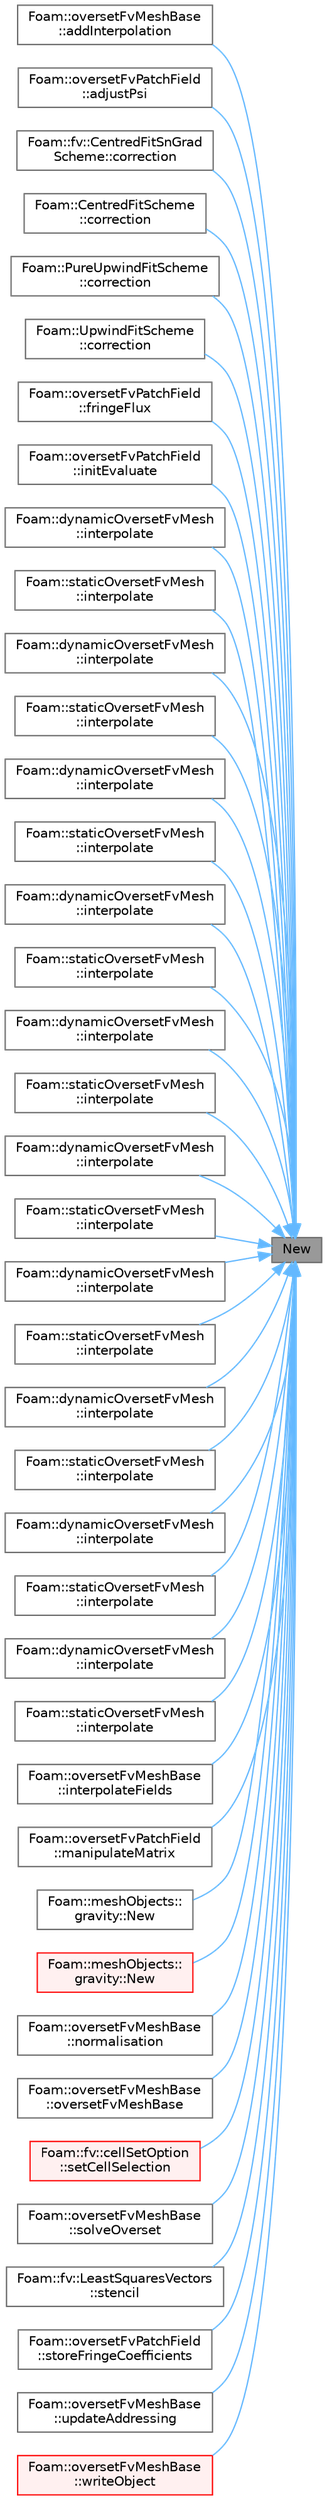 digraph "New"
{
 // LATEX_PDF_SIZE
  bgcolor="transparent";
  edge [fontname=Helvetica,fontsize=10,labelfontname=Helvetica,labelfontsize=10];
  node [fontname=Helvetica,fontsize=10,shape=box,height=0.2,width=0.4];
  rankdir="RL";
  Node1 [id="Node000001",label="New",height=0.2,width=0.4,color="gray40", fillcolor="grey60", style="filled", fontcolor="black",tooltip=" "];
  Node1 -> Node2 [id="edge1_Node000001_Node000002",dir="back",color="steelblue1",style="solid",tooltip=" "];
  Node2 [id="Node000002",label="Foam::oversetFvMeshBase\l::addInterpolation",height=0.2,width=0.4,color="grey40", fillcolor="white", style="filled",URL="$classFoam_1_1oversetFvMeshBase.html#ab0fa3b51d29a241609ff6be566819949",tooltip=" "];
  Node1 -> Node3 [id="edge2_Node000001_Node000003",dir="back",color="steelblue1",style="solid",tooltip=" "];
  Node3 [id="Node000003",label="Foam::oversetFvPatchField\l::adjustPsi",height=0.2,width=0.4,color="grey40", fillcolor="white", style="filled",URL="$classFoam_1_1oversetFvPatchField.html#a86d7719ec2a9a945f89ce0345cd4c031",tooltip=" "];
  Node1 -> Node4 [id="edge3_Node000001_Node000004",dir="back",color="steelblue1",style="solid",tooltip=" "];
  Node4 [id="Node000004",label="Foam::fv::CentredFitSnGrad\lScheme::correction",height=0.2,width=0.4,color="grey40", fillcolor="white", style="filled",URL="$classFoam_1_1fv_1_1CentredFitSnGradScheme.html#a9c79cff1f5952f2e865730d39bf9b2fe",tooltip=" "];
  Node1 -> Node5 [id="edge4_Node000001_Node000005",dir="back",color="steelblue1",style="solid",tooltip=" "];
  Node5 [id="Node000005",label="Foam::CentredFitScheme\l::correction",height=0.2,width=0.4,color="grey40", fillcolor="white", style="filled",URL="$classFoam_1_1CentredFitScheme.html#a9c79cff1f5952f2e865730d39bf9b2fe",tooltip=" "];
  Node1 -> Node6 [id="edge5_Node000001_Node000006",dir="back",color="steelblue1",style="solid",tooltip=" "];
  Node6 [id="Node000006",label="Foam::PureUpwindFitScheme\l::correction",height=0.2,width=0.4,color="grey40", fillcolor="white", style="filled",URL="$classFoam_1_1PureUpwindFitScheme.html#a9c79cff1f5952f2e865730d39bf9b2fe",tooltip=" "];
  Node1 -> Node7 [id="edge6_Node000001_Node000007",dir="back",color="steelblue1",style="solid",tooltip=" "];
  Node7 [id="Node000007",label="Foam::UpwindFitScheme\l::correction",height=0.2,width=0.4,color="grey40", fillcolor="white", style="filled",URL="$classFoam_1_1UpwindFitScheme.html#a9c79cff1f5952f2e865730d39bf9b2fe",tooltip=" "];
  Node1 -> Node8 [id="edge7_Node000001_Node000008",dir="back",color="steelblue1",style="solid",tooltip=" "];
  Node8 [id="Node000008",label="Foam::oversetFvPatchField\l::fringeFlux",height=0.2,width=0.4,color="grey40", fillcolor="white", style="filled",URL="$classFoam_1_1oversetFvPatchField.html#a8c838735a0056b911c0abb4d25349ec3",tooltip=" "];
  Node1 -> Node9 [id="edge8_Node000001_Node000009",dir="back",color="steelblue1",style="solid",tooltip=" "];
  Node9 [id="Node000009",label="Foam::oversetFvPatchField\l::initEvaluate",height=0.2,width=0.4,color="grey40", fillcolor="white", style="filled",URL="$classFoam_1_1oversetFvPatchField.html#a65e53e9af7fa5ef0659db31b6d0763b0",tooltip=" "];
  Node1 -> Node10 [id="edge9_Node000001_Node000010",dir="back",color="steelblue1",style="solid",tooltip=" "];
  Node10 [id="Node000010",label="Foam::dynamicOversetFvMesh\l::interpolate",height=0.2,width=0.4,color="grey40", fillcolor="white", style="filled",URL="$classFoam_1_1dynamicOversetFvMesh.html#a640d7d2253a3b7c9247f1e3c8efdc2fe",tooltip=" "];
  Node1 -> Node11 [id="edge10_Node000001_Node000011",dir="back",color="steelblue1",style="solid",tooltip=" "];
  Node11 [id="Node000011",label="Foam::staticOversetFvMesh\l::interpolate",height=0.2,width=0.4,color="grey40", fillcolor="white", style="filled",URL="$classFoam_1_1staticOversetFvMesh.html#a640d7d2253a3b7c9247f1e3c8efdc2fe",tooltip=" "];
  Node1 -> Node12 [id="edge11_Node000001_Node000012",dir="back",color="steelblue1",style="solid",tooltip=" "];
  Node12 [id="Node000012",label="Foam::dynamicOversetFvMesh\l::interpolate",height=0.2,width=0.4,color="grey40", fillcolor="white", style="filled",URL="$classFoam_1_1dynamicOversetFvMesh.html#a4d3b801cc76a522b9cb149e29343b16a",tooltip=" "];
  Node1 -> Node13 [id="edge12_Node000001_Node000013",dir="back",color="steelblue1",style="solid",tooltip=" "];
  Node13 [id="Node000013",label="Foam::staticOversetFvMesh\l::interpolate",height=0.2,width=0.4,color="grey40", fillcolor="white", style="filled",URL="$classFoam_1_1staticOversetFvMesh.html#a4d3b801cc76a522b9cb149e29343b16a",tooltip=" "];
  Node1 -> Node14 [id="edge13_Node000001_Node000014",dir="back",color="steelblue1",style="solid",tooltip=" "];
  Node14 [id="Node000014",label="Foam::dynamicOversetFvMesh\l::interpolate",height=0.2,width=0.4,color="grey40", fillcolor="white", style="filled",URL="$classFoam_1_1dynamicOversetFvMesh.html#a698beca79419ae79e5991a73ee850976",tooltip=" "];
  Node1 -> Node15 [id="edge14_Node000001_Node000015",dir="back",color="steelblue1",style="solid",tooltip=" "];
  Node15 [id="Node000015",label="Foam::staticOversetFvMesh\l::interpolate",height=0.2,width=0.4,color="grey40", fillcolor="white", style="filled",URL="$classFoam_1_1staticOversetFvMesh.html#a698beca79419ae79e5991a73ee850976",tooltip=" "];
  Node1 -> Node16 [id="edge15_Node000001_Node000016",dir="back",color="steelblue1",style="solid",tooltip=" "];
  Node16 [id="Node000016",label="Foam::dynamicOversetFvMesh\l::interpolate",height=0.2,width=0.4,color="grey40", fillcolor="white", style="filled",URL="$classFoam_1_1dynamicOversetFvMesh.html#a3facc6c936e8d089f96830a74231e3bd",tooltip=" "];
  Node1 -> Node17 [id="edge16_Node000001_Node000017",dir="back",color="steelblue1",style="solid",tooltip=" "];
  Node17 [id="Node000017",label="Foam::staticOversetFvMesh\l::interpolate",height=0.2,width=0.4,color="grey40", fillcolor="white", style="filled",URL="$classFoam_1_1staticOversetFvMesh.html#a3facc6c936e8d089f96830a74231e3bd",tooltip=" "];
  Node1 -> Node18 [id="edge17_Node000001_Node000018",dir="back",color="steelblue1",style="solid",tooltip=" "];
  Node18 [id="Node000018",label="Foam::dynamicOversetFvMesh\l::interpolate",height=0.2,width=0.4,color="grey40", fillcolor="white", style="filled",URL="$classFoam_1_1dynamicOversetFvMesh.html#a94ce56b8a12787928a33479890a3df66",tooltip=" "];
  Node1 -> Node19 [id="edge18_Node000001_Node000019",dir="back",color="steelblue1",style="solid",tooltip=" "];
  Node19 [id="Node000019",label="Foam::staticOversetFvMesh\l::interpolate",height=0.2,width=0.4,color="grey40", fillcolor="white", style="filled",URL="$classFoam_1_1staticOversetFvMesh.html#a94ce56b8a12787928a33479890a3df66",tooltip=" "];
  Node1 -> Node20 [id="edge19_Node000001_Node000020",dir="back",color="steelblue1",style="solid",tooltip=" "];
  Node20 [id="Node000020",label="Foam::dynamicOversetFvMesh\l::interpolate",height=0.2,width=0.4,color="grey40", fillcolor="white", style="filled",URL="$classFoam_1_1dynamicOversetFvMesh.html#ab1f3b30ca95a8369adfa7ecd2d8004ed",tooltip=" "];
  Node1 -> Node21 [id="edge20_Node000001_Node000021",dir="back",color="steelblue1",style="solid",tooltip=" "];
  Node21 [id="Node000021",label="Foam::staticOversetFvMesh\l::interpolate",height=0.2,width=0.4,color="grey40", fillcolor="white", style="filled",URL="$classFoam_1_1staticOversetFvMesh.html#ab1f3b30ca95a8369adfa7ecd2d8004ed",tooltip=" "];
  Node1 -> Node22 [id="edge21_Node000001_Node000022",dir="back",color="steelblue1",style="solid",tooltip=" "];
  Node22 [id="Node000022",label="Foam::dynamicOversetFvMesh\l::interpolate",height=0.2,width=0.4,color="grey40", fillcolor="white", style="filled",URL="$classFoam_1_1dynamicOversetFvMesh.html#aba65887efdd213021044b38f738cbef0",tooltip=" "];
  Node1 -> Node23 [id="edge22_Node000001_Node000023",dir="back",color="steelblue1",style="solid",tooltip=" "];
  Node23 [id="Node000023",label="Foam::staticOversetFvMesh\l::interpolate",height=0.2,width=0.4,color="grey40", fillcolor="white", style="filled",URL="$classFoam_1_1staticOversetFvMesh.html#aba65887efdd213021044b38f738cbef0",tooltip=" "];
  Node1 -> Node24 [id="edge23_Node000001_Node000024",dir="back",color="steelblue1",style="solid",tooltip=" "];
  Node24 [id="Node000024",label="Foam::dynamicOversetFvMesh\l::interpolate",height=0.2,width=0.4,color="grey40", fillcolor="white", style="filled",URL="$classFoam_1_1dynamicOversetFvMesh.html#ab4936dfd04da1ca904cf820eef0cf6a4",tooltip=" "];
  Node1 -> Node25 [id="edge24_Node000001_Node000025",dir="back",color="steelblue1",style="solid",tooltip=" "];
  Node25 [id="Node000025",label="Foam::staticOversetFvMesh\l::interpolate",height=0.2,width=0.4,color="grey40", fillcolor="white", style="filled",URL="$classFoam_1_1staticOversetFvMesh.html#ab4936dfd04da1ca904cf820eef0cf6a4",tooltip=" "];
  Node1 -> Node26 [id="edge25_Node000001_Node000026",dir="back",color="steelblue1",style="solid",tooltip=" "];
  Node26 [id="Node000026",label="Foam::dynamicOversetFvMesh\l::interpolate",height=0.2,width=0.4,color="grey40", fillcolor="white", style="filled",URL="$classFoam_1_1dynamicOversetFvMesh.html#a17e758951c8e273d02a672277471f021",tooltip=" "];
  Node1 -> Node27 [id="edge26_Node000001_Node000027",dir="back",color="steelblue1",style="solid",tooltip=" "];
  Node27 [id="Node000027",label="Foam::staticOversetFvMesh\l::interpolate",height=0.2,width=0.4,color="grey40", fillcolor="white", style="filled",URL="$classFoam_1_1staticOversetFvMesh.html#a17e758951c8e273d02a672277471f021",tooltip=" "];
  Node1 -> Node28 [id="edge27_Node000001_Node000028",dir="back",color="steelblue1",style="solid",tooltip=" "];
  Node28 [id="Node000028",label="Foam::dynamicOversetFvMesh\l::interpolate",height=0.2,width=0.4,color="grey40", fillcolor="white", style="filled",URL="$classFoam_1_1dynamicOversetFvMesh.html#a2965043e68f8f87e74e119276029f08c",tooltip=" "];
  Node1 -> Node29 [id="edge28_Node000001_Node000029",dir="back",color="steelblue1",style="solid",tooltip=" "];
  Node29 [id="Node000029",label="Foam::staticOversetFvMesh\l::interpolate",height=0.2,width=0.4,color="grey40", fillcolor="white", style="filled",URL="$classFoam_1_1staticOversetFvMesh.html#a2965043e68f8f87e74e119276029f08c",tooltip=" "];
  Node1 -> Node30 [id="edge29_Node000001_Node000030",dir="back",color="steelblue1",style="solid",tooltip=" "];
  Node30 [id="Node000030",label="Foam::oversetFvMeshBase\l::interpolateFields",height=0.2,width=0.4,color="grey40", fillcolor="white", style="filled",URL="$classFoam_1_1oversetFvMeshBase.html#a208a52379e7835f2721a07aecb8d4b7d",tooltip=" "];
  Node1 -> Node31 [id="edge30_Node000001_Node000031",dir="back",color="steelblue1",style="solid",tooltip=" "];
  Node31 [id="Node000031",label="Foam::oversetFvPatchField\l::manipulateMatrix",height=0.2,width=0.4,color="grey40", fillcolor="white", style="filled",URL="$classFoam_1_1oversetFvPatchField.html#a918a7a9b6883ae2da430decb238332e0",tooltip=" "];
  Node1 -> Node32 [id="edge31_Node000001_Node000032",dir="back",color="steelblue1",style="solid",tooltip=" "];
  Node32 [id="Node000032",label="Foam::meshObjects::\lgravity::New",height=0.2,width=0.4,color="grey40", fillcolor="white", style="filled",URL="$classFoam_1_1meshObjects_1_1gravity.html#a4698d29c078862218fd90f6e64770c5c",tooltip=" "];
  Node1 -> Node33 [id="edge32_Node000001_Node000033",dir="back",color="steelblue1",style="solid",tooltip=" "];
  Node33 [id="Node000033",label="Foam::meshObjects::\lgravity::New",height=0.2,width=0.4,color="red", fillcolor="#FFF0F0", style="filled",URL="$classFoam_1_1meshObjects_1_1gravity.html#a4266a3452c9575522a595c39fdda0755",tooltip=" "];
  Node1 -> Node53 [id="edge33_Node000001_Node000053",dir="back",color="steelblue1",style="solid",tooltip=" "];
  Node53 [id="Node000053",label="Foam::oversetFvMeshBase\l::normalisation",height=0.2,width=0.4,color="grey40", fillcolor="white", style="filled",URL="$classFoam_1_1oversetFvMeshBase.html#a174de860f22e3ca2e1d5bcefd84c3f60",tooltip=" "];
  Node1 -> Node54 [id="edge34_Node000001_Node000054",dir="back",color="steelblue1",style="solid",tooltip=" "];
  Node54 [id="Node000054",label="Foam::oversetFvMeshBase\l::oversetFvMeshBase",height=0.2,width=0.4,color="grey40", fillcolor="white", style="filled",URL="$classFoam_1_1oversetFvMeshBase.html#aff1c2851f53c51d923d8d5bbdc64b1f1",tooltip=" "];
  Node1 -> Node55 [id="edge35_Node000001_Node000055",dir="back",color="steelblue1",style="solid",tooltip=" "];
  Node55 [id="Node000055",label="Foam::fv::cellSetOption\l::setCellSelection",height=0.2,width=0.4,color="red", fillcolor="#FFF0F0", style="filled",URL="$classFoam_1_1fv_1_1cellSetOption.html#adac130c7e468e33457284b008078da5f",tooltip=" "];
  Node1 -> Node57 [id="edge36_Node000001_Node000057",dir="back",color="steelblue1",style="solid",tooltip=" "];
  Node57 [id="Node000057",label="Foam::oversetFvMeshBase\l::solveOverset",height=0.2,width=0.4,color="grey40", fillcolor="white", style="filled",URL="$classFoam_1_1oversetFvMeshBase.html#a6d2e5e142da53a259f74d242025b06e4",tooltip=" "];
  Node1 -> Node58 [id="edge37_Node000001_Node000058",dir="back",color="steelblue1",style="solid",tooltip=" "];
  Node58 [id="Node000058",label="Foam::fv::LeastSquaresVectors\l::stencil",height=0.2,width=0.4,color="grey40", fillcolor="white", style="filled",URL="$classFoam_1_1fv_1_1LeastSquaresVectors.html#add734308c0496e7c8879a1557278c3ff",tooltip=" "];
  Node1 -> Node59 [id="edge38_Node000001_Node000059",dir="back",color="steelblue1",style="solid",tooltip=" "];
  Node59 [id="Node000059",label="Foam::oversetFvPatchField\l::storeFringeCoefficients",height=0.2,width=0.4,color="grey40", fillcolor="white", style="filled",URL="$classFoam_1_1oversetFvPatchField.html#a0adb99a184214ca4b8ff2745263789b4",tooltip=" "];
  Node1 -> Node60 [id="edge39_Node000001_Node000060",dir="back",color="steelblue1",style="solid",tooltip=" "];
  Node60 [id="Node000060",label="Foam::oversetFvMeshBase\l::updateAddressing",height=0.2,width=0.4,color="grey40", fillcolor="white", style="filled",URL="$classFoam_1_1oversetFvMeshBase.html#a8c7423e99f07259019741459b9bfac49",tooltip=" "];
  Node1 -> Node61 [id="edge40_Node000001_Node000061",dir="back",color="steelblue1",style="solid",tooltip=" "];
  Node61 [id="Node000061",label="Foam::oversetFvMeshBase\l::writeObject",height=0.2,width=0.4,color="red", fillcolor="#FFF0F0", style="filled",URL="$classFoam_1_1oversetFvMeshBase.html#a082ebf89bb059ba2339eb48158b814a7",tooltip=" "];
}
